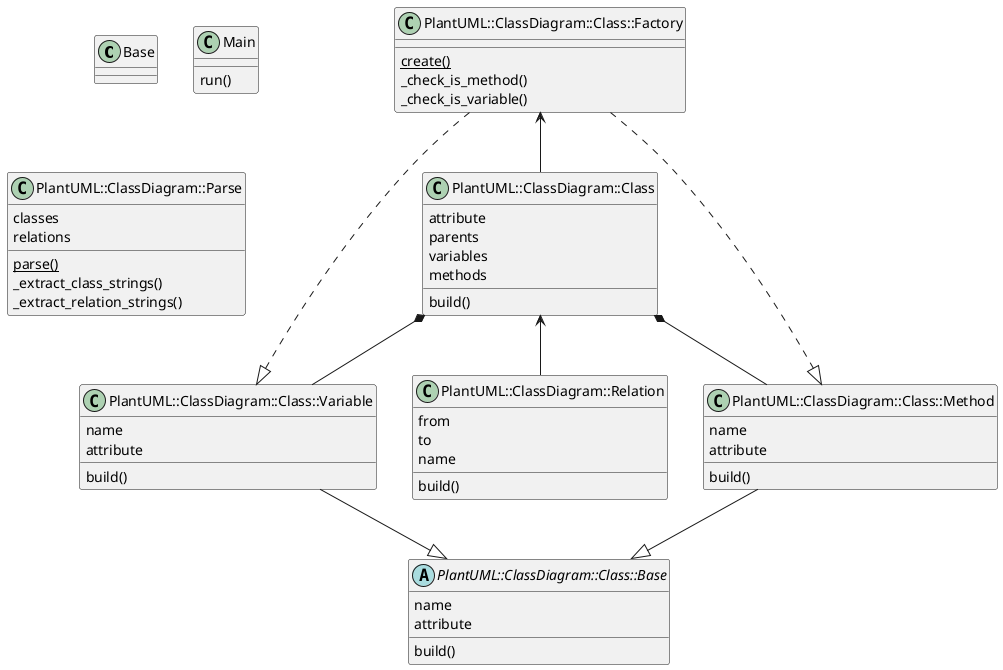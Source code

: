 @startuml

class Base {
}

/'
class CommentOutClass {
}
'/

class Main {
  run()
}

class PlantUML::ClassDiagram::Parse {
  classes
  relations
  {static} parse()
  _extract_class_strings()
  _extract_relation_strings()
}

class PlantUML::ClassDiagram::Class::Factory {
  {static} create()
  _check_is_method()
  _check_is_variable()
}

class PlantUML::ClassDiagram::Class {
  attribute
  parents
  variables
  methods
  build()
}

abstract class PlantUML::ClassDiagram::Class::Base {
  name
  attribute
  build()
}

class PlantUML::ClassDiagram::Class::Variable {
  name
  attribute
  build()
}

class PlantUML::ClassDiagram::Class::Method {
  name
  attribute
  build()
}

class PlantUML::ClassDiagram::Relation {
  from
  to
  name
  build()
}

/'
class CommentOutClass {
}
'/

PlantUML::ClassDiagram::Class *-- PlantUML::ClassDiagram::Class::Variable
PlantUML::ClassDiagram::Class *-- PlantUML::ClassDiagram::Class::Method
PlantUML::ClassDiagram::Class <-- PlantUML::ClassDiagram::Relation
PlantUML::ClassDiagram::Class::Factory <-- PlantUML::ClassDiagram::Class
PlantUML::ClassDiagram::Class::Factory ..|> PlantUML::ClassDiagram::Class::Variable
PlantUML::ClassDiagram::Class::Factory ..|> PlantUML::ClassDiagram::Class::Method
PlantUML::ClassDiagram::Class::Variable -down-|> PlantUML::ClassDiagram::Class::Base
PlantUML::ClassDiagram::Class::Method -down-|> PlantUML::ClassDiagram::Class::Base

@enduml

